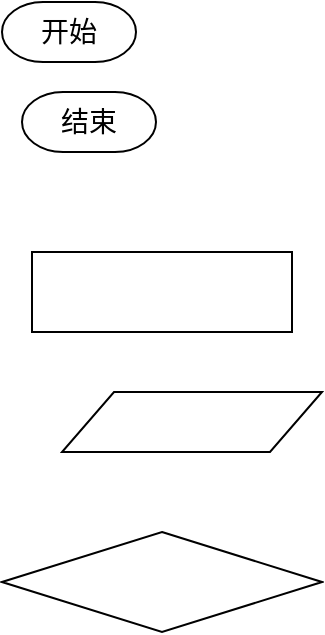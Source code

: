 <mxfile version="10.6.0" type="github"><diagram id="nl_coQpeM-O59fA0xN1m" name="第 1 页"><mxGraphModel dx="1007" dy="628" grid="1" gridSize="10" guides="1" tooltips="1" connect="1" arrows="1" fold="1" page="1" pageScale="1" pageWidth="850" pageHeight="1100" math="0" shadow="0"><root><mxCell id="0"/><mxCell id="1" parent="0"/><mxCell id="ONO-yIrG3LUuYqr_CWVt-1" value="" style="rounded=0;whiteSpace=wrap;html=1;comic=0;fontSize=14;" vertex="1" parent="1"><mxGeometry x="490" y="210" width="130" height="40" as="geometry"/></mxCell><mxCell id="ONO-yIrG3LUuYqr_CWVt-2" value="" style="shape=parallelogram;perimeter=parallelogramPerimeter;whiteSpace=wrap;html=1;rounded=1;comic=0;arcSize=0;fontSize=14;" vertex="1" parent="1"><mxGeometry x="505" y="280" width="130" height="30" as="geometry"/></mxCell><mxCell id="ONO-yIrG3LUuYqr_CWVt-3" value="" style="strokeWidth=1;html=1;shape=mxgraph.flowchart.decision;whiteSpace=wrap;rounded=1;comic=0;fontSize=14;spacing=2;" vertex="1" parent="1"><mxGeometry x="475" y="350" width="160" height="50" as="geometry"/></mxCell><mxCell id="ONO-yIrG3LUuYqr_CWVt-4" value="开始" style="strokeWidth=1;html=1;shape=mxgraph.flowchart.terminator;whiteSpace=wrap;rounded=1;comic=0;fontSize=14;" vertex="1" parent="1"><mxGeometry x="475" y="85" width="67" height="30" as="geometry"/></mxCell><mxCell id="ONO-yIrG3LUuYqr_CWVt-5" value="结束" style="strokeWidth=1;html=1;shape=mxgraph.flowchart.terminator;whiteSpace=wrap;rounded=1;comic=0;fontSize=14;" vertex="1" parent="1"><mxGeometry x="485" y="130" width="67" height="30" as="geometry"/></mxCell></root></mxGraphModel></diagram></mxfile>